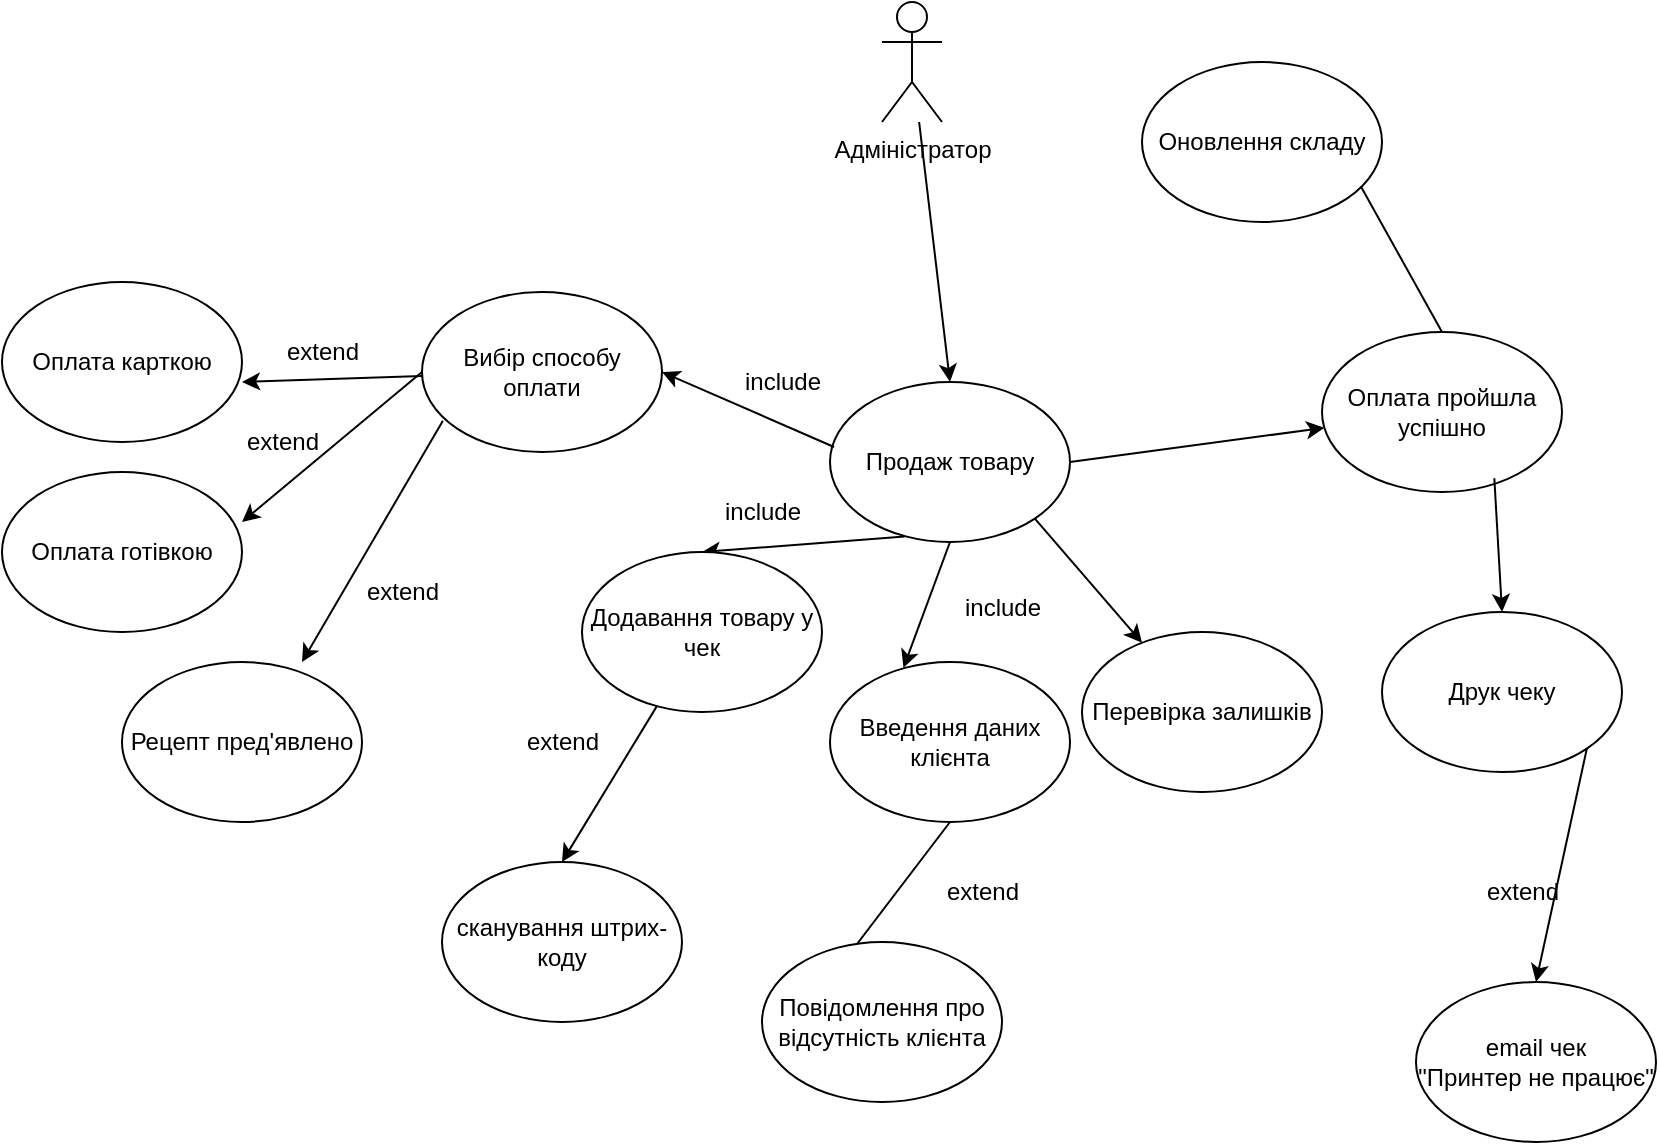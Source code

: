 <mxfile version="26.2.14">
  <diagram id="eTWdbBOIBZ6GB2FYzEcl" name="usecase_2">
    <mxGraphModel dx="1042" dy="596" grid="1" gridSize="10" guides="1" tooltips="1" connect="1" arrows="1" fold="1" page="1" pageScale="1" pageWidth="827" pageHeight="1169" math="0" shadow="0">
      <root>
        <mxCell id="0" />
        <mxCell id="1" parent="0" />
        <mxCell id="zLKmRlhtoILVOkptK_eg-1" value="Адміністратор" style="shape=umlActor;verticalLabelPosition=bottom;verticalAlign=top;html=1;outlineConnect=0;" parent="1" vertex="1">
          <mxGeometry x="440" y="230" width="30" height="60" as="geometry" />
        </mxCell>
        <mxCell id="zLKmRlhtoILVOkptK_eg-2" value="" style="endArrow=classic;html=1;rounded=0;entryX=0.5;entryY=0;entryDx=0;entryDy=0;" parent="1" source="zLKmRlhtoILVOkptK_eg-1" target="zLKmRlhtoILVOkptK_eg-3" edge="1">
          <mxGeometry width="50" height="50" relative="1" as="geometry">
            <mxPoint x="460" y="340" as="sourcePoint" />
            <mxPoint x="460" y="400" as="targetPoint" />
          </mxGeometry>
        </mxCell>
        <mxCell id="zLKmRlhtoILVOkptK_eg-3" value="Продаж товару" style="ellipse;whiteSpace=wrap;html=1;" parent="1" vertex="1">
          <mxGeometry x="414" y="420" width="120" height="80" as="geometry" />
        </mxCell>
        <mxCell id="zLKmRlhtoILVOkptK_eg-4" value="" style="endArrow=classic;html=1;rounded=0;exitX=1;exitY=1;exitDx=0;exitDy=0;" parent="1" source="zLKmRlhtoILVOkptK_eg-3" target="zLKmRlhtoILVOkptK_eg-5" edge="1">
          <mxGeometry width="50" height="50" relative="1" as="geometry">
            <mxPoint x="560" y="550" as="sourcePoint" />
            <mxPoint x="580" y="400" as="targetPoint" />
          </mxGeometry>
        </mxCell>
        <mxCell id="zLKmRlhtoILVOkptK_eg-5" value="Перевірка залишків" style="ellipse;whiteSpace=wrap;html=1;" parent="1" vertex="1">
          <mxGeometry x="540" y="545" width="120" height="80" as="geometry" />
        </mxCell>
        <mxCell id="zLKmRlhtoILVOkptK_eg-6" value="" style="endArrow=classic;html=1;rounded=0;exitX=0.5;exitY=1;exitDx=0;exitDy=0;entryX=0.306;entryY=0.036;entryDx=0;entryDy=0;entryPerimeter=0;" parent="1" source="zLKmRlhtoILVOkptK_eg-3" target="zLKmRlhtoILVOkptK_eg-7" edge="1">
          <mxGeometry width="50" height="50" relative="1" as="geometry">
            <mxPoint x="510" y="500" as="sourcePoint" />
            <mxPoint x="540" y="540" as="targetPoint" />
          </mxGeometry>
        </mxCell>
        <mxCell id="zLKmRlhtoILVOkptK_eg-7" value="Введення даних клієнта" style="ellipse;whiteSpace=wrap;html=1;" parent="1" vertex="1">
          <mxGeometry x="414" y="560" width="120" height="80" as="geometry" />
        </mxCell>
        <mxCell id="zLKmRlhtoILVOkptK_eg-8" value="" style="endArrow=classic;html=1;rounded=0;exitX=0.311;exitY=0.966;exitDx=0;exitDy=0;exitPerimeter=0;entryX=0.5;entryY=0;entryDx=0;entryDy=0;" parent="1" source="zLKmRlhtoILVOkptK_eg-3" target="zLKmRlhtoILVOkptK_eg-9" edge="1">
          <mxGeometry width="50" height="50" relative="1" as="geometry">
            <mxPoint x="420" y="500" as="sourcePoint" />
            <mxPoint x="420" y="550" as="targetPoint" />
          </mxGeometry>
        </mxCell>
        <mxCell id="zLKmRlhtoILVOkptK_eg-9" value="Додавання товару у чек" style="ellipse;whiteSpace=wrap;html=1;" parent="1" vertex="1">
          <mxGeometry x="290" y="505" width="120" height="80" as="geometry" />
        </mxCell>
        <mxCell id="zLKmRlhtoILVOkptK_eg-10" value="" style="endArrow=classic;html=1;rounded=0;entryX=0.5;entryY=0;entryDx=0;entryDy=0;" parent="1" source="zLKmRlhtoILVOkptK_eg-9" target="zLKmRlhtoILVOkptK_eg-12" edge="1">
          <mxGeometry width="50" height="50" relative="1" as="geometry">
            <mxPoint x="420" y="650" as="sourcePoint" />
            <mxPoint x="370" y="700" as="targetPoint" />
          </mxGeometry>
        </mxCell>
        <mxCell id="zLKmRlhtoILVOkptK_eg-11" value="extend" style="text;html=1;align=center;verticalAlign=middle;resizable=0;points=[];autosize=1;strokeColor=none;fillColor=none;" parent="1" vertex="1">
          <mxGeometry x="250" y="585" width="60" height="30" as="geometry" />
        </mxCell>
        <mxCell id="zLKmRlhtoILVOkptK_eg-12" value="сканування штрих-коду" style="ellipse;whiteSpace=wrap;html=1;" parent="1" vertex="1">
          <mxGeometry x="220" y="660" width="120" height="80" as="geometry" />
        </mxCell>
        <mxCell id="zLKmRlhtoILVOkptK_eg-13" value="" style="endArrow=classic;html=1;rounded=0;exitX=0.5;exitY=1;exitDx=0;exitDy=0;entryX=0.04;entryY=0.713;entryDx=0;entryDy=0;entryPerimeter=0;" parent="1" source="zLKmRlhtoILVOkptK_eg-7" target="zLKmRlhtoILVOkptK_eg-18" edge="1">
          <mxGeometry width="50" height="50" relative="1" as="geometry">
            <mxPoint x="630" y="560" as="sourcePoint" />
            <mxPoint x="680" y="510" as="targetPoint" />
          </mxGeometry>
        </mxCell>
        <mxCell id="zLKmRlhtoILVOkptK_eg-16" value="extend" style="text;html=1;align=center;verticalAlign=middle;resizable=0;points=[];autosize=1;strokeColor=none;fillColor=none;" parent="1" vertex="1">
          <mxGeometry x="460" y="660" width="60" height="30" as="geometry" />
        </mxCell>
        <mxCell id="zLKmRlhtoILVOkptK_eg-18" value="Повідомлення про відсутність клієнта" style="ellipse;whiteSpace=wrap;html=1;" parent="1" vertex="1">
          <mxGeometry x="380" y="700" width="120" height="80" as="geometry" />
        </mxCell>
        <mxCell id="zLKmRlhtoILVOkptK_eg-20" value="" style="endArrow=classic;html=1;rounded=0;exitX=0.017;exitY=0.406;exitDx=0;exitDy=0;exitPerimeter=0;entryX=1;entryY=0.5;entryDx=0;entryDy=0;" parent="1" source="zLKmRlhtoILVOkptK_eg-3" target="zLKmRlhtoILVOkptK_eg-21" edge="1">
          <mxGeometry width="50" height="50" relative="1" as="geometry">
            <mxPoint x="410" y="450" as="sourcePoint" />
            <mxPoint x="300" y="470" as="targetPoint" />
          </mxGeometry>
        </mxCell>
        <mxCell id="zLKmRlhtoILVOkptK_eg-21" value="Вибір способу оплати" style="ellipse;whiteSpace=wrap;html=1;" parent="1" vertex="1">
          <mxGeometry x="210" y="375" width="120" height="80" as="geometry" />
        </mxCell>
        <mxCell id="zLKmRlhtoILVOkptK_eg-22" value="" style="endArrow=classic;html=1;rounded=0;" parent="1" source="zLKmRlhtoILVOkptK_eg-21" edge="1">
          <mxGeometry width="50" height="50" relative="1" as="geometry">
            <mxPoint x="180" y="440" as="sourcePoint" />
            <mxPoint x="120" y="420" as="targetPoint" />
          </mxGeometry>
        </mxCell>
        <mxCell id="zLKmRlhtoILVOkptK_eg-23" value="" style="endArrow=classic;html=1;rounded=0;exitX=0;exitY=0.5;exitDx=0;exitDy=0;" parent="1" source="zLKmRlhtoILVOkptK_eg-21" edge="1">
          <mxGeometry width="50" height="50" relative="1" as="geometry">
            <mxPoint x="120" y="510" as="sourcePoint" />
            <mxPoint x="120" y="490" as="targetPoint" />
          </mxGeometry>
        </mxCell>
        <mxCell id="zLKmRlhtoILVOkptK_eg-24" value="" style="endArrow=classic;html=1;rounded=0;exitX=0.087;exitY=0.805;exitDx=0;exitDy=0;exitPerimeter=0;" parent="1" source="zLKmRlhtoILVOkptK_eg-21" edge="1">
          <mxGeometry width="50" height="50" relative="1" as="geometry">
            <mxPoint x="140" y="560" as="sourcePoint" />
            <mxPoint x="150" y="560" as="targetPoint" />
          </mxGeometry>
        </mxCell>
        <mxCell id="zLKmRlhtoILVOkptK_eg-25" value="Оплата карткою" style="ellipse;whiteSpace=wrap;html=1;" parent="1" vertex="1">
          <mxGeometry y="370" width="120" height="80" as="geometry" />
        </mxCell>
        <mxCell id="zLKmRlhtoILVOkptK_eg-26" value="Оплата готівкою" style="ellipse;whiteSpace=wrap;html=1;" parent="1" vertex="1">
          <mxGeometry y="465" width="120" height="80" as="geometry" />
        </mxCell>
        <mxCell id="zLKmRlhtoILVOkptK_eg-27" value="Рецепт пред&#39;явлено" style="ellipse;whiteSpace=wrap;html=1;" parent="1" vertex="1">
          <mxGeometry x="60" y="560" width="120" height="80" as="geometry" />
        </mxCell>
        <mxCell id="zLKmRlhtoILVOkptK_eg-28" value="extend" style="text;html=1;align=center;verticalAlign=middle;resizable=0;points=[];autosize=1;strokeColor=none;fillColor=none;" parent="1" vertex="1">
          <mxGeometry x="130" y="390" width="60" height="30" as="geometry" />
        </mxCell>
        <mxCell id="zLKmRlhtoILVOkptK_eg-29" value="extend" style="text;html=1;align=center;verticalAlign=middle;resizable=0;points=[];autosize=1;strokeColor=none;fillColor=none;" parent="1" vertex="1">
          <mxGeometry x="110" y="435" width="60" height="30" as="geometry" />
        </mxCell>
        <mxCell id="zLKmRlhtoILVOkptK_eg-30" value="extend" style="text;html=1;align=center;verticalAlign=middle;resizable=0;points=[];autosize=1;strokeColor=none;fillColor=none;" parent="1" vertex="1">
          <mxGeometry x="170" y="510" width="60" height="30" as="geometry" />
        </mxCell>
        <mxCell id="zLKmRlhtoILVOkptK_eg-31" value="" style="endArrow=classic;html=1;rounded=0;exitX=1;exitY=0.5;exitDx=0;exitDy=0;" parent="1" source="zLKmRlhtoILVOkptK_eg-3" target="zLKmRlhtoILVOkptK_eg-32" edge="1">
          <mxGeometry width="50" height="50" relative="1" as="geometry">
            <mxPoint x="620" y="450" as="sourcePoint" />
            <mxPoint x="670" y="490" as="targetPoint" />
          </mxGeometry>
        </mxCell>
        <mxCell id="zLKmRlhtoILVOkptK_eg-32" value="Оплата пройшла успішно" style="ellipse;whiteSpace=wrap;html=1;" parent="1" vertex="1">
          <mxGeometry x="660" y="395" width="120" height="80" as="geometry" />
        </mxCell>
        <mxCell id="zLKmRlhtoILVOkptK_eg-33" value="" style="endArrow=classic;html=1;rounded=0;exitX=0.718;exitY=0.914;exitDx=0;exitDy=0;exitPerimeter=0;entryX=0.5;entryY=0;entryDx=0;entryDy=0;" parent="1" source="zLKmRlhtoILVOkptK_eg-32" target="zLKmRlhtoILVOkptK_eg-34" edge="1">
          <mxGeometry width="50" height="50" relative="1" as="geometry">
            <mxPoint x="720" y="600" as="sourcePoint" />
            <mxPoint x="720" y="580" as="targetPoint" />
          </mxGeometry>
        </mxCell>
        <mxCell id="zLKmRlhtoILVOkptK_eg-34" value="Друк чеку" style="ellipse;whiteSpace=wrap;html=1;" parent="1" vertex="1">
          <mxGeometry x="690" y="535" width="120" height="80" as="geometry" />
        </mxCell>
        <mxCell id="zLKmRlhtoILVOkptK_eg-35" value="" style="endArrow=classic;html=1;rounded=0;exitX=1;exitY=1;exitDx=0;exitDy=0;entryX=0.5;entryY=0;entryDx=0;entryDy=0;" parent="1" source="zLKmRlhtoILVOkptK_eg-34" target="zLKmRlhtoILVOkptK_eg-38" edge="1">
          <mxGeometry width="50" height="50" relative="1" as="geometry">
            <mxPoint x="790" y="680" as="sourcePoint" />
            <mxPoint x="792" y="720" as="targetPoint" />
          </mxGeometry>
        </mxCell>
        <mxCell id="zLKmRlhtoILVOkptK_eg-36" value="" style="endArrow=classic;html=1;rounded=0;exitX=0.5;exitY=0;exitDx=0;exitDy=0;entryX=0.65;entryY=0.072;entryDx=0;entryDy=0;entryPerimeter=0;" parent="1" source="zLKmRlhtoILVOkptK_eg-32" target="zLKmRlhtoILVOkptK_eg-37" edge="1">
          <mxGeometry width="50" height="50" relative="1" as="geometry">
            <mxPoint x="640" y="730" as="sourcePoint" />
            <mxPoint x="650" y="680" as="targetPoint" />
          </mxGeometry>
        </mxCell>
        <mxCell id="zLKmRlhtoILVOkptK_eg-37" value="Оновлення складу" style="ellipse;whiteSpace=wrap;html=1;" parent="1" vertex="1">
          <mxGeometry x="570" y="260" width="120" height="80" as="geometry" />
        </mxCell>
        <mxCell id="zLKmRlhtoILVOkptK_eg-38" value="email чек&lt;div&gt;&quot;Принтер не працює&quot;&lt;/div&gt;" style="ellipse;whiteSpace=wrap;html=1;" parent="1" vertex="1">
          <mxGeometry x="707" y="720" width="120" height="80" as="geometry" />
        </mxCell>
        <mxCell id="zLKmRlhtoILVOkptK_eg-39" value="include" style="text;html=1;align=center;verticalAlign=middle;resizable=0;points=[];autosize=1;strokeColor=none;fillColor=none;" parent="1" vertex="1">
          <mxGeometry x="470" y="518" width="60" height="30" as="geometry" />
        </mxCell>
        <mxCell id="zLKmRlhtoILVOkptK_eg-40" value="include" style="text;html=1;align=center;verticalAlign=middle;resizable=0;points=[];autosize=1;strokeColor=none;fillColor=none;" parent="1" vertex="1">
          <mxGeometry x="350" y="470" width="60" height="30" as="geometry" />
        </mxCell>
        <mxCell id="zLKmRlhtoILVOkptK_eg-41" value="include" style="text;html=1;align=center;verticalAlign=middle;resizable=0;points=[];autosize=1;strokeColor=none;fillColor=none;" parent="1" vertex="1">
          <mxGeometry x="360" y="405" width="60" height="30" as="geometry" />
        </mxCell>
        <mxCell id="zLKmRlhtoILVOkptK_eg-42" value="extend" style="text;html=1;align=center;verticalAlign=middle;resizable=0;points=[];autosize=1;strokeColor=none;fillColor=none;" parent="1" vertex="1">
          <mxGeometry x="730" y="660" width="60" height="30" as="geometry" />
        </mxCell>
      </root>
    </mxGraphModel>
  </diagram>
</mxfile>
